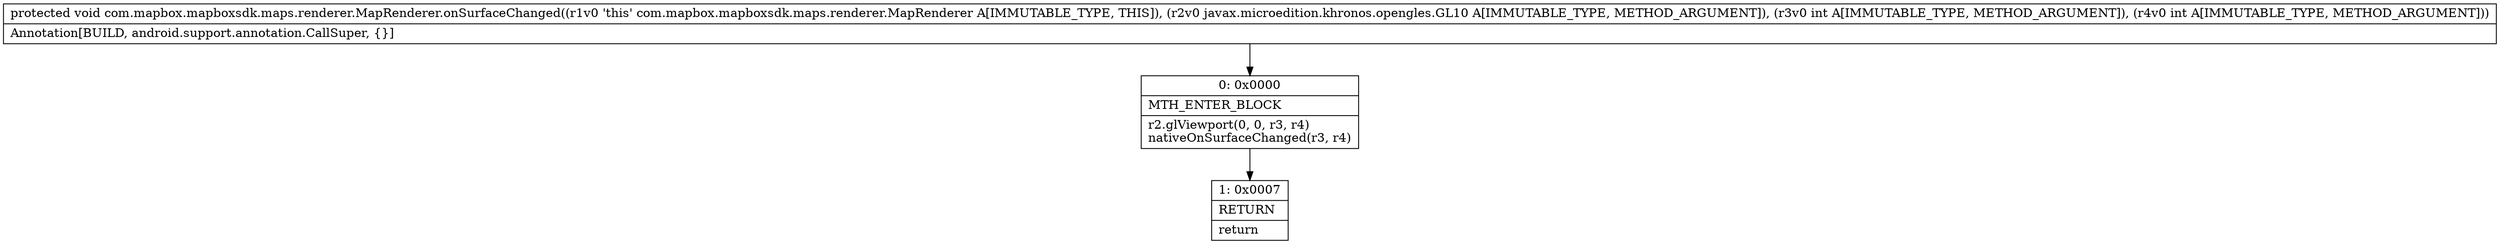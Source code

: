 digraph "CFG forcom.mapbox.mapboxsdk.maps.renderer.MapRenderer.onSurfaceChanged(Ljavax\/microedition\/khronos\/opengles\/GL10;II)V" {
Node_0 [shape=record,label="{0\:\ 0x0000|MTH_ENTER_BLOCK\l|r2.glViewport(0, 0, r3, r4)\lnativeOnSurfaceChanged(r3, r4)\l}"];
Node_1 [shape=record,label="{1\:\ 0x0007|RETURN\l|return\l}"];
MethodNode[shape=record,label="{protected void com.mapbox.mapboxsdk.maps.renderer.MapRenderer.onSurfaceChanged((r1v0 'this' com.mapbox.mapboxsdk.maps.renderer.MapRenderer A[IMMUTABLE_TYPE, THIS]), (r2v0 javax.microedition.khronos.opengles.GL10 A[IMMUTABLE_TYPE, METHOD_ARGUMENT]), (r3v0 int A[IMMUTABLE_TYPE, METHOD_ARGUMENT]), (r4v0 int A[IMMUTABLE_TYPE, METHOD_ARGUMENT]))  | Annotation[BUILD, android.support.annotation.CallSuper, \{\}]\l}"];
MethodNode -> Node_0;
Node_0 -> Node_1;
}

